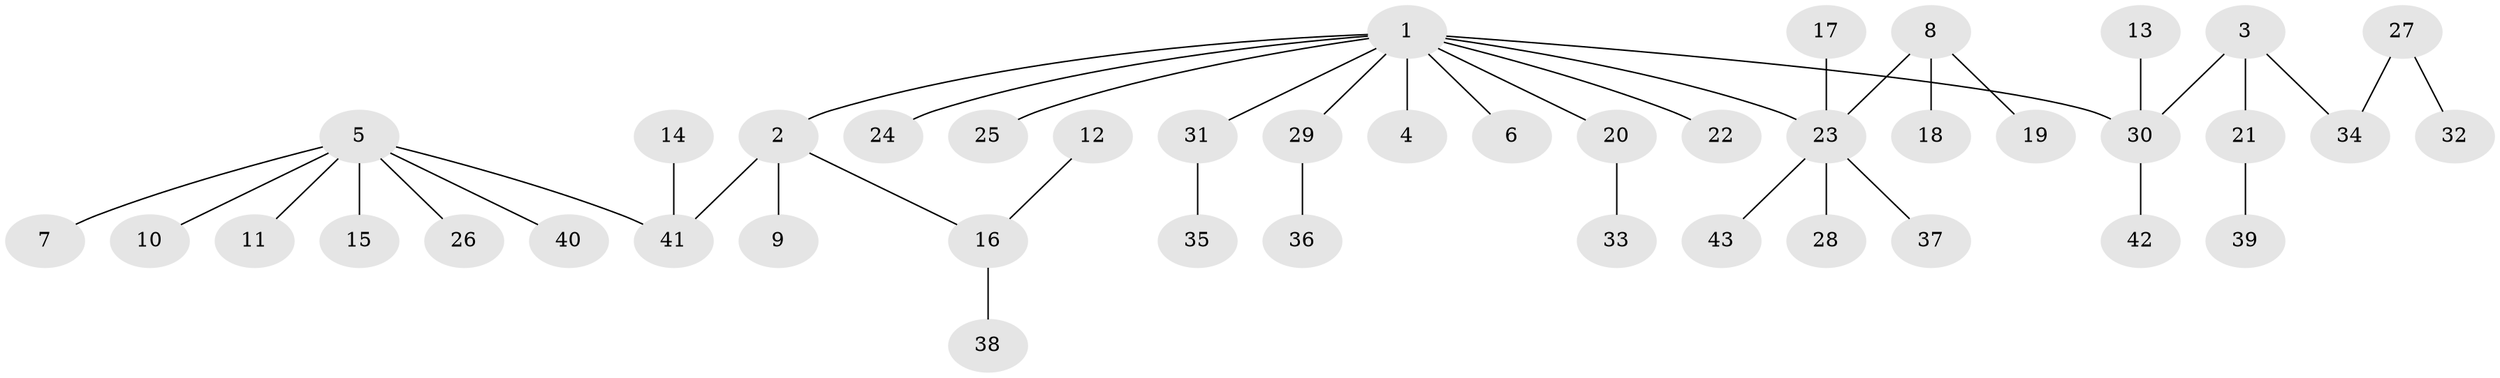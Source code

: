 // original degree distribution, {5: 0.011627906976744186, 9: 0.011627906976744186, 4: 0.046511627906976744, 6: 0.03488372093023256, 2: 0.313953488372093, 1: 0.47674418604651164, 3: 0.10465116279069768}
// Generated by graph-tools (version 1.1) at 2025/26/03/09/25 03:26:29]
// undirected, 43 vertices, 42 edges
graph export_dot {
graph [start="1"]
  node [color=gray90,style=filled];
  1;
  2;
  3;
  4;
  5;
  6;
  7;
  8;
  9;
  10;
  11;
  12;
  13;
  14;
  15;
  16;
  17;
  18;
  19;
  20;
  21;
  22;
  23;
  24;
  25;
  26;
  27;
  28;
  29;
  30;
  31;
  32;
  33;
  34;
  35;
  36;
  37;
  38;
  39;
  40;
  41;
  42;
  43;
  1 -- 2 [weight=1.0];
  1 -- 4 [weight=1.0];
  1 -- 6 [weight=1.0];
  1 -- 20 [weight=1.0];
  1 -- 22 [weight=1.0];
  1 -- 23 [weight=1.0];
  1 -- 24 [weight=1.0];
  1 -- 25 [weight=1.0];
  1 -- 29 [weight=1.0];
  1 -- 30 [weight=1.0];
  1 -- 31 [weight=1.0];
  2 -- 9 [weight=1.0];
  2 -- 16 [weight=1.0];
  2 -- 41 [weight=1.0];
  3 -- 21 [weight=1.0];
  3 -- 30 [weight=1.0];
  3 -- 34 [weight=1.0];
  5 -- 7 [weight=1.0];
  5 -- 10 [weight=1.0];
  5 -- 11 [weight=1.0];
  5 -- 15 [weight=1.0];
  5 -- 26 [weight=1.0];
  5 -- 40 [weight=1.0];
  5 -- 41 [weight=1.0];
  8 -- 18 [weight=1.0];
  8 -- 19 [weight=1.0];
  8 -- 23 [weight=1.0];
  12 -- 16 [weight=1.0];
  13 -- 30 [weight=1.0];
  14 -- 41 [weight=1.0];
  16 -- 38 [weight=1.0];
  17 -- 23 [weight=1.0];
  20 -- 33 [weight=1.0];
  21 -- 39 [weight=1.0];
  23 -- 28 [weight=1.0];
  23 -- 37 [weight=1.0];
  23 -- 43 [weight=1.0];
  27 -- 32 [weight=1.0];
  27 -- 34 [weight=1.0];
  29 -- 36 [weight=1.0];
  30 -- 42 [weight=1.0];
  31 -- 35 [weight=1.0];
}
